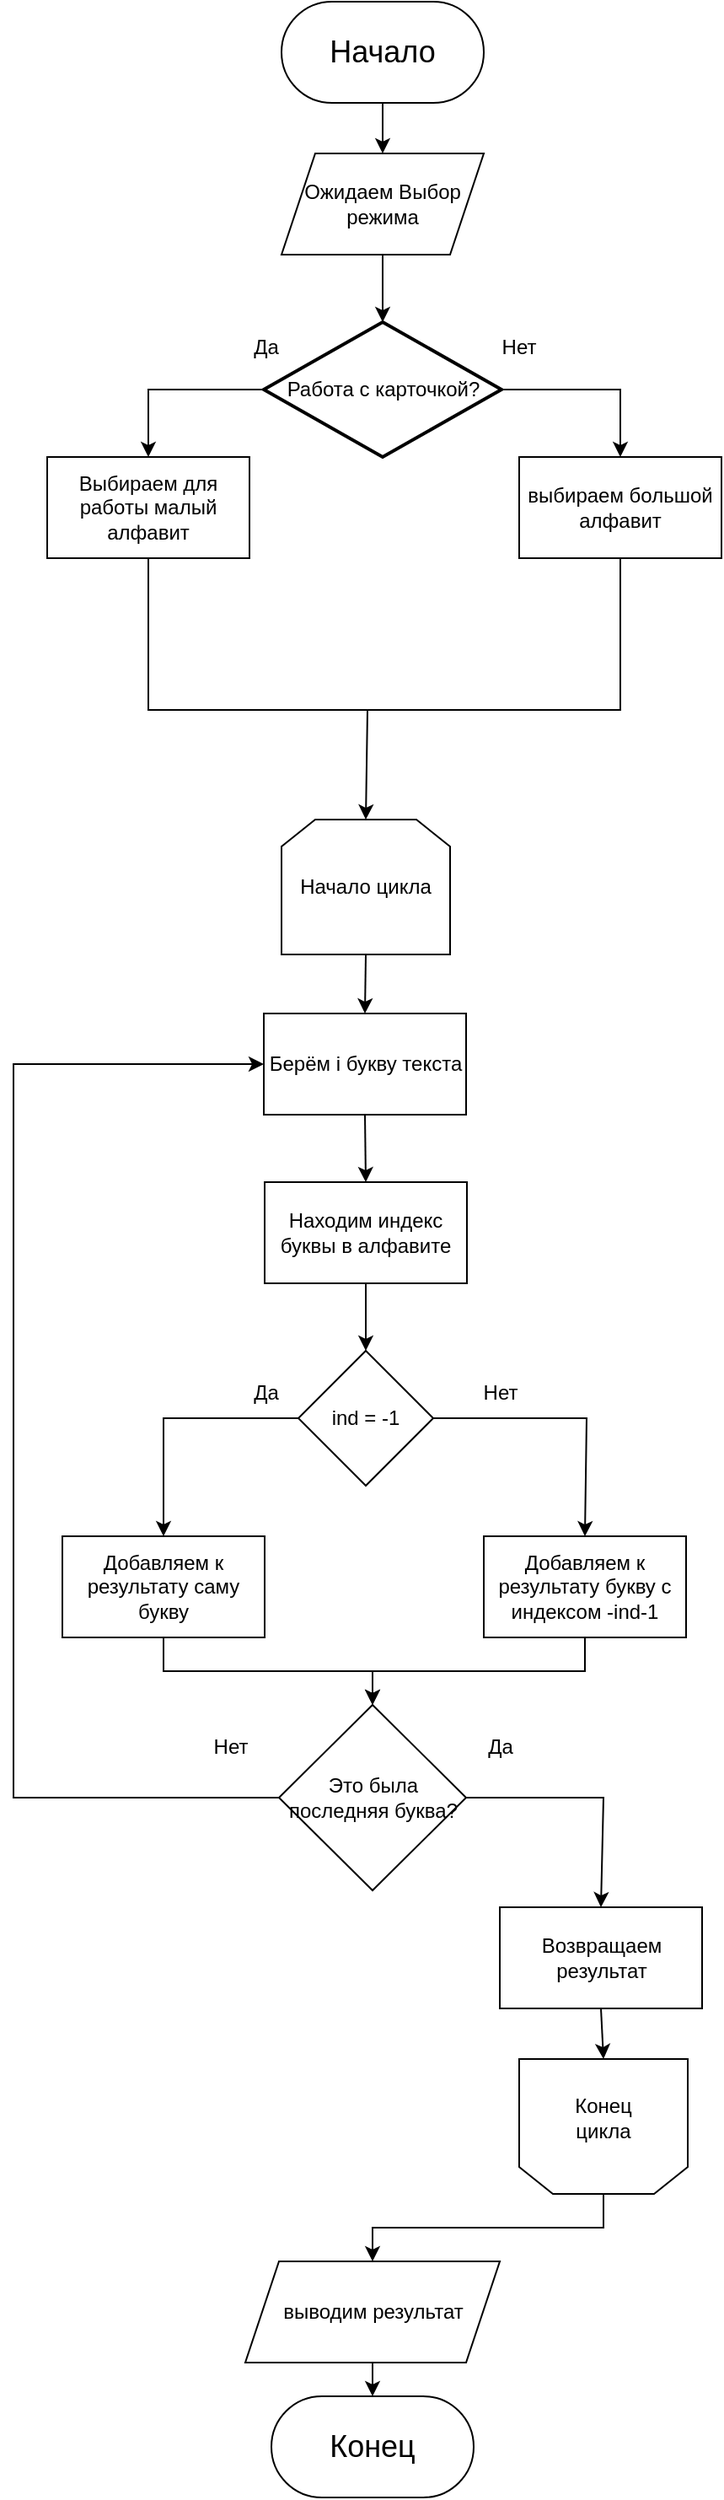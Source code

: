 <mxfile version="24.2.3" type="device">
  <diagram name="Страница — 1" id="tCo2lvdt85twIc1vaj59">
    <mxGraphModel dx="1434" dy="778" grid="1" gridSize="10" guides="1" tooltips="1" connect="1" arrows="1" fold="1" page="1" pageScale="1" pageWidth="827" pageHeight="1169" math="0" shadow="0">
      <root>
        <mxCell id="0" />
        <mxCell id="1" parent="0" />
        <mxCell id="RsWgWzIrUOdxyurVQeoM-1" value="" style="shape=loopLimit;whiteSpace=wrap;html=1;rotation=-180;" vertex="1" parent="1">
          <mxGeometry x="340" y="1240" width="100" height="80" as="geometry" />
        </mxCell>
        <mxCell id="RsWgWzIrUOdxyurVQeoM-2" value="Начало цикла" style="shape=loopLimit;whiteSpace=wrap;html=1;" vertex="1" parent="1">
          <mxGeometry x="199" y="505" width="100" height="80" as="geometry" />
        </mxCell>
        <mxCell id="RsWgWzIrUOdxyurVQeoM-3" value="&lt;font style=&quot;font-size: 18px;&quot;&gt;Начало&lt;/font&gt;" style="rounded=1;whiteSpace=wrap;html=1;arcSize=50;" vertex="1" parent="1">
          <mxGeometry x="199" y="20" width="120" height="60" as="geometry" />
        </mxCell>
        <mxCell id="RsWgWzIrUOdxyurVQeoM-4" value="Ожидаем Выбор режима" style="shape=parallelogram;perimeter=parallelogramPerimeter;whiteSpace=wrap;html=1;fixedSize=1;" vertex="1" parent="1">
          <mxGeometry x="199" y="110" width="120" height="60" as="geometry" />
        </mxCell>
        <mxCell id="RsWgWzIrUOdxyurVQeoM-5" value="Работа с карточкой?" style="strokeWidth=2;html=1;shape=mxgraph.flowchart.decision;whiteSpace=wrap;" vertex="1" parent="1">
          <mxGeometry x="188.5" y="210" width="141" height="80" as="geometry" />
        </mxCell>
        <mxCell id="RsWgWzIrUOdxyurVQeoM-6" value="Да" style="text;html=1;align=center;verticalAlign=middle;whiteSpace=wrap;rounded=0;" vertex="1" parent="1">
          <mxGeometry x="160" y="210" width="60" height="30" as="geometry" />
        </mxCell>
        <mxCell id="RsWgWzIrUOdxyurVQeoM-7" value="Нет" style="text;html=1;align=center;verticalAlign=middle;whiteSpace=wrap;rounded=0;" vertex="1" parent="1">
          <mxGeometry x="310" y="210" width="60" height="30" as="geometry" />
        </mxCell>
        <mxCell id="RsWgWzIrUOdxyurVQeoM-8" value="" style="endArrow=classic;html=1;rounded=0;exitX=0.5;exitY=1;exitDx=0;exitDy=0;entryX=0.5;entryY=0;entryDx=0;entryDy=0;" edge="1" parent="1" source="RsWgWzIrUOdxyurVQeoM-3" target="RsWgWzIrUOdxyurVQeoM-4">
          <mxGeometry width="50" height="50" relative="1" as="geometry">
            <mxPoint x="220" y="280" as="sourcePoint" />
            <mxPoint x="270" y="230" as="targetPoint" />
          </mxGeometry>
        </mxCell>
        <mxCell id="RsWgWzIrUOdxyurVQeoM-9" value="" style="endArrow=classic;html=1;rounded=0;exitX=0.5;exitY=1;exitDx=0;exitDy=0;entryX=0.5;entryY=0;entryDx=0;entryDy=0;entryPerimeter=0;" edge="1" parent="1" source="RsWgWzIrUOdxyurVQeoM-4" target="RsWgWzIrUOdxyurVQeoM-5">
          <mxGeometry width="50" height="50" relative="1" as="geometry">
            <mxPoint x="220" y="280" as="sourcePoint" />
            <mxPoint x="270" y="230" as="targetPoint" />
          </mxGeometry>
        </mxCell>
        <mxCell id="RsWgWzIrUOdxyurVQeoM-10" value="Выбираем для работы малый алфавит" style="rounded=0;whiteSpace=wrap;html=1;" vertex="1" parent="1">
          <mxGeometry x="60" y="290" width="120" height="60" as="geometry" />
        </mxCell>
        <mxCell id="RsWgWzIrUOdxyurVQeoM-11" value="выбираем большой алфавит" style="rounded=0;whiteSpace=wrap;html=1;" vertex="1" parent="1">
          <mxGeometry x="340" y="290" width="120" height="60" as="geometry" />
        </mxCell>
        <mxCell id="RsWgWzIrUOdxyurVQeoM-12" value="" style="endArrow=classic;html=1;rounded=0;entryX=0.5;entryY=0;entryDx=0;entryDy=0;exitX=0;exitY=0.5;exitDx=0;exitDy=0;exitPerimeter=0;" edge="1" parent="1" source="RsWgWzIrUOdxyurVQeoM-5" target="RsWgWzIrUOdxyurVQeoM-10">
          <mxGeometry width="50" height="50" relative="1" as="geometry">
            <mxPoint x="50" y="250" as="sourcePoint" />
            <mxPoint x="100" y="200" as="targetPoint" />
            <Array as="points">
              <mxPoint x="120" y="250" />
            </Array>
          </mxGeometry>
        </mxCell>
        <mxCell id="RsWgWzIrUOdxyurVQeoM-13" value="" style="endArrow=classic;html=1;rounded=0;entryX=0.5;entryY=0;entryDx=0;entryDy=0;" edge="1" parent="1" target="RsWgWzIrUOdxyurVQeoM-11">
          <mxGeometry width="50" height="50" relative="1" as="geometry">
            <mxPoint x="330" y="250" as="sourcePoint" />
            <mxPoint x="310" y="340" as="targetPoint" />
            <Array as="points">
              <mxPoint x="400" y="250" />
            </Array>
          </mxGeometry>
        </mxCell>
        <mxCell id="RsWgWzIrUOdxyurVQeoM-14" value="" style="endArrow=classic;html=1;rounded=0;exitX=0.5;exitY=1;exitDx=0;exitDy=0;entryX=0.5;entryY=0;entryDx=0;entryDy=0;" edge="1" parent="1" source="RsWgWzIrUOdxyurVQeoM-11" target="RsWgWzIrUOdxyurVQeoM-2">
          <mxGeometry width="50" height="50" relative="1" as="geometry">
            <mxPoint x="240" y="450" as="sourcePoint" />
            <mxPoint x="290" y="400" as="targetPoint" />
            <Array as="points">
              <mxPoint x="400" y="440" />
              <mxPoint x="250" y="440" />
            </Array>
          </mxGeometry>
        </mxCell>
        <mxCell id="RsWgWzIrUOdxyurVQeoM-15" value="" style="endArrow=none;html=1;rounded=0;entryX=0.5;entryY=1;entryDx=0;entryDy=0;" edge="1" parent="1" target="RsWgWzIrUOdxyurVQeoM-10">
          <mxGeometry width="50" height="50" relative="1" as="geometry">
            <mxPoint x="250" y="440" as="sourcePoint" />
            <mxPoint x="180" y="420" as="targetPoint" />
            <Array as="points">
              <mxPoint x="120" y="440" />
            </Array>
          </mxGeometry>
        </mxCell>
        <mxCell id="RsWgWzIrUOdxyurVQeoM-16" value="" style="endArrow=classic;html=1;rounded=0;entryX=0.5;entryY=0;entryDx=0;entryDy=0;exitX=0;exitY=0.5;exitDx=0;exitDy=0;" edge="1" parent="1" source="RsWgWzIrUOdxyurVQeoM-19" target="RsWgWzIrUOdxyurVQeoM-20">
          <mxGeometry width="50" height="50" relative="1" as="geometry">
            <mxPoint x="50" y="910" as="sourcePoint" />
            <mxPoint x="100" y="860" as="targetPoint" />
            <Array as="points">
              <mxPoint x="129" y="860" />
            </Array>
          </mxGeometry>
        </mxCell>
        <mxCell id="RsWgWzIrUOdxyurVQeoM-17" value="Находим индекс буквы в алфавите" style="rounded=0;whiteSpace=wrap;html=1;" vertex="1" parent="1">
          <mxGeometry x="189" y="720" width="120" height="60" as="geometry" />
        </mxCell>
        <mxCell id="RsWgWzIrUOdxyurVQeoM-18" value="Берём i букву текста" style="rounded=0;whiteSpace=wrap;html=1;" vertex="1" parent="1">
          <mxGeometry x="188.5" y="620" width="120" height="60" as="geometry" />
        </mxCell>
        <mxCell id="RsWgWzIrUOdxyurVQeoM-19" value="ind&lt;span style=&quot;background-color: initial;&quot;&gt;&amp;nbsp;= -1&lt;/span&gt;" style="rhombus;whiteSpace=wrap;html=1;" vertex="1" parent="1">
          <mxGeometry x="209" y="820" width="80" height="80" as="geometry" />
        </mxCell>
        <mxCell id="RsWgWzIrUOdxyurVQeoM-20" value="Добавляем к результату саму букву" style="rounded=0;whiteSpace=wrap;html=1;" vertex="1" parent="1">
          <mxGeometry x="69" y="930" width="120" height="60" as="geometry" />
        </mxCell>
        <mxCell id="RsWgWzIrUOdxyurVQeoM-21" value="Добавляем к результату букву с индексом -ind-1" style="rounded=0;whiteSpace=wrap;html=1;" vertex="1" parent="1">
          <mxGeometry x="319" y="930" width="120" height="60" as="geometry" />
        </mxCell>
        <mxCell id="RsWgWzIrUOdxyurVQeoM-22" value="Конец цикла" style="text;html=1;align=center;verticalAlign=middle;whiteSpace=wrap;rounded=0;" vertex="1" parent="1">
          <mxGeometry x="360" y="1260" width="60" height="30" as="geometry" />
        </mxCell>
        <mxCell id="RsWgWzIrUOdxyurVQeoM-23" value="Возвращаем результат" style="rounded=0;whiteSpace=wrap;html=1;" vertex="1" parent="1">
          <mxGeometry x="328.5" y="1150" width="120" height="60" as="geometry" />
        </mxCell>
        <mxCell id="RsWgWzIrUOdxyurVQeoM-24" value="выводим результат" style="shape=parallelogram;perimeter=parallelogramPerimeter;whiteSpace=wrap;html=1;fixedSize=1;" vertex="1" parent="1">
          <mxGeometry x="177.5" y="1360" width="151" height="60" as="geometry" />
        </mxCell>
        <mxCell id="RsWgWzIrUOdxyurVQeoM-25" value="" style="endArrow=classic;html=1;rounded=0;entryX=0.5;entryY=0;entryDx=0;entryDy=0;exitX=1;exitY=0.5;exitDx=0;exitDy=0;" edge="1" parent="1" source="RsWgWzIrUOdxyurVQeoM-19" target="RsWgWzIrUOdxyurVQeoM-21">
          <mxGeometry width="50" height="50" relative="1" as="geometry">
            <mxPoint x="370" y="890" as="sourcePoint" />
            <mxPoint x="420" y="840" as="targetPoint" />
            <Array as="points">
              <mxPoint x="380" y="860" />
            </Array>
          </mxGeometry>
        </mxCell>
        <mxCell id="RsWgWzIrUOdxyurVQeoM-26" value="Да" style="text;html=1;align=center;verticalAlign=middle;whiteSpace=wrap;rounded=0;" vertex="1" parent="1">
          <mxGeometry x="160" y="830" width="60" height="30" as="geometry" />
        </mxCell>
        <mxCell id="RsWgWzIrUOdxyurVQeoM-27" value="Нет" style="text;html=1;align=center;verticalAlign=middle;whiteSpace=wrap;rounded=0;" vertex="1" parent="1">
          <mxGeometry x="298.5" y="830" width="60" height="30" as="geometry" />
        </mxCell>
        <mxCell id="RsWgWzIrUOdxyurVQeoM-29" value="Это была последняя буква?" style="rhombus;whiteSpace=wrap;html=1;" vertex="1" parent="1">
          <mxGeometry x="197.5" y="1030" width="111" height="110" as="geometry" />
        </mxCell>
        <mxCell id="RsWgWzIrUOdxyurVQeoM-30" value="" style="endArrow=classic;html=1;rounded=0;exitX=0;exitY=0.5;exitDx=0;exitDy=0;entryX=0;entryY=0.5;entryDx=0;entryDy=0;" edge="1" parent="1" source="RsWgWzIrUOdxyurVQeoM-29" target="RsWgWzIrUOdxyurVQeoM-18">
          <mxGeometry width="50" height="50" relative="1" as="geometry">
            <mxPoint x="90" y="1110" as="sourcePoint" />
            <mxPoint x="140" y="1060" as="targetPoint" />
            <Array as="points">
              <mxPoint x="40" y="1085" />
              <mxPoint x="40" y="650" />
            </Array>
          </mxGeometry>
        </mxCell>
        <mxCell id="RsWgWzIrUOdxyurVQeoM-31" value="Нет" style="text;html=1;align=center;verticalAlign=middle;whiteSpace=wrap;rounded=0;" vertex="1" parent="1">
          <mxGeometry x="139" y="1040" width="60" height="30" as="geometry" />
        </mxCell>
        <mxCell id="RsWgWzIrUOdxyurVQeoM-32" value="" style="endArrow=classic;html=1;rounded=0;entryX=0.5;entryY=0;entryDx=0;entryDy=0;exitX=1;exitY=0.5;exitDx=0;exitDy=0;" edge="1" parent="1" source="RsWgWzIrUOdxyurVQeoM-29" target="RsWgWzIrUOdxyurVQeoM-23">
          <mxGeometry width="50" height="50" relative="1" as="geometry">
            <mxPoint x="320" y="1090" as="sourcePoint" />
            <mxPoint x="370" y="1040" as="targetPoint" />
            <Array as="points">
              <mxPoint x="390" y="1085" />
            </Array>
          </mxGeometry>
        </mxCell>
        <mxCell id="RsWgWzIrUOdxyurVQeoM-33" value="Да" style="text;html=1;align=center;verticalAlign=middle;whiteSpace=wrap;rounded=0;" vertex="1" parent="1">
          <mxGeometry x="299" y="1040" width="60" height="30" as="geometry" />
        </mxCell>
        <mxCell id="RsWgWzIrUOdxyurVQeoM-36" value="" style="endArrow=classic;html=1;rounded=0;exitX=0.5;exitY=1;exitDx=0;exitDy=0;entryX=0.5;entryY=1;entryDx=0;entryDy=0;" edge="1" parent="1" source="RsWgWzIrUOdxyurVQeoM-23" target="RsWgWzIrUOdxyurVQeoM-1">
          <mxGeometry width="50" height="50" relative="1" as="geometry">
            <mxPoint x="210" y="1020" as="sourcePoint" />
            <mxPoint x="260" y="970" as="targetPoint" />
          </mxGeometry>
        </mxCell>
        <mxCell id="RsWgWzIrUOdxyurVQeoM-37" value="" style="endArrow=classic;html=1;rounded=0;entryX=0.5;entryY=0;entryDx=0;entryDy=0;exitX=0.5;exitY=0;exitDx=0;exitDy=0;" edge="1" parent="1" source="RsWgWzIrUOdxyurVQeoM-1" target="RsWgWzIrUOdxyurVQeoM-24">
          <mxGeometry width="50" height="50" relative="1" as="geometry">
            <mxPoint x="260" y="1330" as="sourcePoint" />
            <mxPoint x="310" y="1280" as="targetPoint" />
            <Array as="points">
              <mxPoint x="390" y="1340" />
              <mxPoint x="253" y="1340" />
            </Array>
          </mxGeometry>
        </mxCell>
        <mxCell id="RsWgWzIrUOdxyurVQeoM-38" value="" style="endArrow=classic;html=1;rounded=0;entryX=0.5;entryY=0;entryDx=0;entryDy=0;exitX=0.5;exitY=1;exitDx=0;exitDy=0;" edge="1" parent="1" source="RsWgWzIrUOdxyurVQeoM-17" target="RsWgWzIrUOdxyurVQeoM-19">
          <mxGeometry width="50" height="50" relative="1" as="geometry">
            <mxPoint x="100" y="810" as="sourcePoint" />
            <mxPoint x="150" y="760" as="targetPoint" />
          </mxGeometry>
        </mxCell>
        <mxCell id="RsWgWzIrUOdxyurVQeoM-39" value="" style="endArrow=classic;html=1;rounded=0;entryX=0.5;entryY=0;entryDx=0;entryDy=0;exitX=0.5;exitY=1;exitDx=0;exitDy=0;" edge="1" parent="1" source="RsWgWzIrUOdxyurVQeoM-2" target="RsWgWzIrUOdxyurVQeoM-18">
          <mxGeometry width="50" height="50" relative="1" as="geometry">
            <mxPoint x="100" y="590" as="sourcePoint" />
            <mxPoint x="150" y="540" as="targetPoint" />
          </mxGeometry>
        </mxCell>
        <mxCell id="RsWgWzIrUOdxyurVQeoM-40" value="" style="endArrow=classic;html=1;rounded=0;entryX=0.5;entryY=0;entryDx=0;entryDy=0;exitX=0.5;exitY=1;exitDx=0;exitDy=0;" edge="1" parent="1" source="RsWgWzIrUOdxyurVQeoM-18" target="RsWgWzIrUOdxyurVQeoM-17">
          <mxGeometry width="50" height="50" relative="1" as="geometry">
            <mxPoint x="120" y="850" as="sourcePoint" />
            <mxPoint x="170" y="800" as="targetPoint" />
          </mxGeometry>
        </mxCell>
        <mxCell id="RsWgWzIrUOdxyurVQeoM-41" value="" style="endArrow=classic;html=1;rounded=0;entryX=0.5;entryY=0;entryDx=0;entryDy=0;exitX=0.5;exitY=1;exitDx=0;exitDy=0;" edge="1" parent="1" source="RsWgWzIrUOdxyurVQeoM-21" target="RsWgWzIrUOdxyurVQeoM-29">
          <mxGeometry width="50" height="50" relative="1" as="geometry">
            <mxPoint x="230" y="1000" as="sourcePoint" />
            <mxPoint x="280" y="950" as="targetPoint" />
            <Array as="points">
              <mxPoint x="379" y="1010" />
              <mxPoint x="253" y="1010" />
            </Array>
          </mxGeometry>
        </mxCell>
        <mxCell id="RsWgWzIrUOdxyurVQeoM-42" value="" style="endArrow=classic;html=1;rounded=0;exitX=0.5;exitY=1;exitDx=0;exitDy=0;entryX=0.5;entryY=0;entryDx=0;entryDy=0;" edge="1" parent="1" source="RsWgWzIrUOdxyurVQeoM-20" target="RsWgWzIrUOdxyurVQeoM-29">
          <mxGeometry width="50" height="50" relative="1" as="geometry">
            <mxPoint x="90" y="1050" as="sourcePoint" />
            <mxPoint x="140" y="1000" as="targetPoint" />
            <Array as="points">
              <mxPoint x="129" y="1010" />
              <mxPoint x="253" y="1010" />
            </Array>
          </mxGeometry>
        </mxCell>
        <mxCell id="RsWgWzIrUOdxyurVQeoM-43" value="&lt;font style=&quot;font-size: 18px;&quot;&gt;Конец&lt;/font&gt;" style="rounded=1;whiteSpace=wrap;html=1;arcSize=50;" vertex="1" parent="1">
          <mxGeometry x="193" y="1440" width="120" height="60" as="geometry" />
        </mxCell>
        <mxCell id="RsWgWzIrUOdxyurVQeoM-44" value="" style="endArrow=classic;html=1;rounded=0;entryX=0.5;entryY=0;entryDx=0;entryDy=0;exitX=0.5;exitY=1;exitDx=0;exitDy=0;" edge="1" parent="1" source="RsWgWzIrUOdxyurVQeoM-24" target="RsWgWzIrUOdxyurVQeoM-43">
          <mxGeometry width="50" height="50" relative="1" as="geometry">
            <mxPoint x="100" y="1460" as="sourcePoint" />
            <mxPoint x="150" y="1410" as="targetPoint" />
          </mxGeometry>
        </mxCell>
      </root>
    </mxGraphModel>
  </diagram>
</mxfile>
